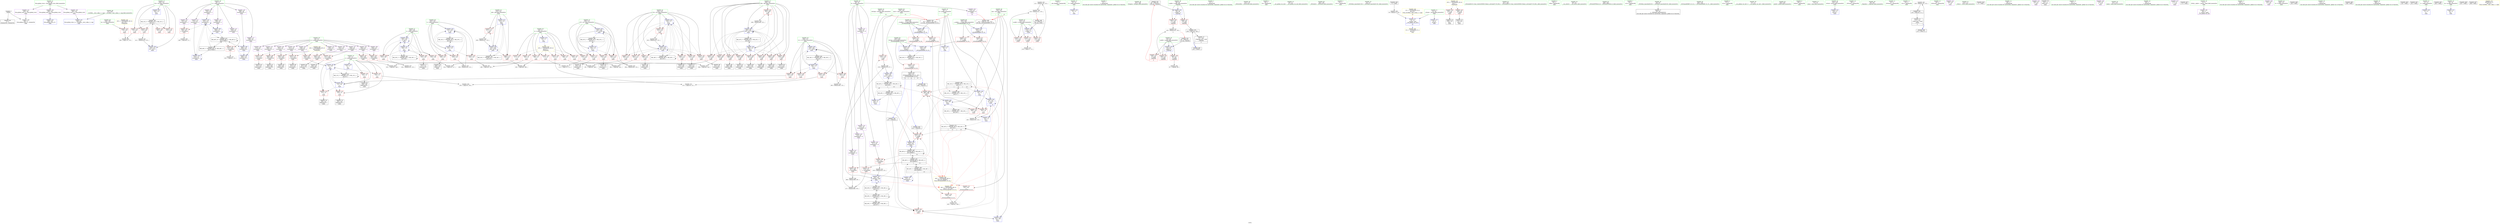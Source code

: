 digraph "SVFG" {
	label="SVFG";

	Node0x56053c300bb0 [shape=record,color=grey,label="{NodeID: 0\nNullPtr}"];
	Node0x56053c300bb0 -> Node0x56053c31dca0[style=solid];
	Node0x56053c300bb0 -> Node0x56053c321040[style=solid];
	Node0x56053c331b80 [shape=record,color=grey,label="{NodeID: 360\n180 = cmp(178, 179, )\n}"];
	Node0x56053c31f490 [shape=record,color=red,label="{NodeID: 194\n248\<--247\n\<--arrayidx29\nmain\n}"];
	Node0x56053c31f490 -> Node0x56053c331580[style=solid];
	Node0x56053c31c620 [shape=record,color=purple,label="{NodeID: 111\n222\<--26\narrayidx19\<--v\nmain\n}"];
	Node0x56053c31c620 -> Node0x56053c329910[style=solid];
	Node0x56053c31a740 [shape=record,color=green,label="{NodeID: 28\n24\<--25\na\<--a_field_insensitive\nGlob }"];
	Node0x56053c31a740 -> Node0x56053c31be00[style=solid];
	Node0x56053c31a740 -> Node0x56053c31bed0[style=solid];
	Node0x56053c31a740 -> Node0x56053c31bfa0[style=solid];
	Node0x56053c31a740 -> Node0x56053c31c070[style=solid];
	Node0x56053c31a740 -> Node0x56053c31c140[style=solid];
	Node0x56053c31a740 -> Node0x56053c31c210[style=solid];
	Node0x56053c31a740 -> Node0x56053c31c2e0[style=solid];
	Node0x56053c31a740 -> Node0x56053c31c3b0[style=solid];
	Node0x56053c31a740 -> Node0x56053c31c480[style=solid];
	Node0x56053c31a740 -> Node0x56053c31c550[style=solid];
	Node0x56053c3269b0 [shape=record,color=black,label="{NodeID: 388\nMR_36V_2 = PHI(MR_36V_3, MR_36V_1, )\npts\{155 \}\n}"];
	Node0x56053c3269b0 -> Node0x56053c32a470[style=dashed];
	Node0x56053c3269b0 -> Node0x56053c3269b0[style=dashed];
	Node0x56053c320c40 [shape=record,color=blue,label="{NodeID: 222\n20\<--12\nn\<--\nGlob }"];
	Node0x56053c320c40 -> Node0x56053c350380[style=dashed];
	Node0x56053c322690 [shape=record,color=red,label="{NodeID: 139\n217\<--20\n\<--n\nmain\n}"];
	Node0x56053c322690 -> Node0x56053c330b00[style=solid];
	Node0x56053c31d090 [shape=record,color=green,label="{NodeID: 56\n158\<--159\nans2\<--ans2_field_insensitive\nmain\n|{|<s3>15}}"];
	Node0x56053c31d090 -> Node0x56053c324a50[style=solid];
	Node0x56053c31d090 -> Node0x56053c32a880[style=solid];
	Node0x56053c31d090 -> Node0x56053c32aa20[style=solid];
	Node0x56053c31d090:s3 -> Node0x56053c36c470[style=solid,color=red];
	Node0x56053c36c190 [shape=record,color=black,label="{NodeID: 499\n431 = PHI(144, 314, 144, )\n0th arg _ZSt3maxIiERKT_S2_S2_ }"];
	Node0x56053c36c190 -> Node0x56053c32af00[style=solid];
	Node0x56053c350380 [shape=record,color=yellow,style=double,label="{NodeID: 416\n16V_1 = ENCHI(MR_16V_0)\npts\{21 \}\nFun[main]}"];
	Node0x56053c350380 -> Node0x56053c3224f0[style=dashed];
	Node0x56053c350380 -> Node0x56053c3225c0[style=dashed];
	Node0x56053c350380 -> Node0x56053c322690[style=dashed];
	Node0x56053c350380 -> Node0x56053c322760[style=dashed];
	Node0x56053c350380 -> Node0x56053c322830[style=dashed];
	Node0x56053c350380 -> Node0x56053c322900[style=dashed];
	Node0x56053c350380 -> Node0x56053c3229d0[style=dashed];
	Node0x56053c32f300 [shape=record,color=grey,label="{NodeID: 333\n121 = Binary(120, 122, )\n}"];
	Node0x56053c32f300 -> Node0x56053c32f780[style=solid];
	Node0x56053c32a2d0 [shape=record,color=blue,label="{NodeID: 250\n150\<--284\nj37\<--inc46\nmain\n}"];
	Node0x56053c32a2d0 -> Node0x56053c323fc0[style=dashed];
	Node0x56053c32a2d0 -> Node0x56053c324090[style=dashed];
	Node0x56053c32a2d0 -> Node0x56053c324160[style=dashed];
	Node0x56053c32a2d0 -> Node0x56053c324230[style=dashed];
	Node0x56053c32a2d0 -> Node0x56053c32a2d0[style=dashed];
	Node0x56053c32a2d0 -> Node0x56053c325fb0[style=dashed];
	Node0x56053c323d50 [shape=record,color=red,label="{NodeID: 167\n216\<--148\n\<--j\nmain\n}"];
	Node0x56053c323d50 -> Node0x56053c330b00[style=solid];
	Node0x56053c31e930 [shape=record,color=black,label="{NodeID: 84\n303\<--302\nidxprom58\<--\nmain\n}"];
	Node0x56053c302fe0 [shape=record,color=green,label="{NodeID: 1\n7\<--1\n__dso_handle\<--dummyObj\nGlob }"];
	Node0x56053c331d00 [shape=record,color=grey,label="{NodeID: 361\n196 = cmp(194, 195, )\n}"];
	Node0x56053c31f560 [shape=record,color=red,label="{NodeID: 195\n260\<--257\n\<--call32\nmain\n}"];
	Node0x56053c31f560 -> Node0x56053c329ec0[style=solid];
	Node0x56053c31c6f0 [shape=record,color=purple,label="{NodeID: 112\n235\<--26\narrayidx24\<--v\nmain\n}"];
	Node0x56053c31c6f0 -> Node0x56053c329c50[style=solid];
	Node0x56053c31a840 [shape=record,color=green,label="{NodeID: 29\n26\<--27\nv\<--v_field_insensitive\nGlob }"];
	Node0x56053c31a840 -> Node0x56053c31c620[style=solid];
	Node0x56053c31a840 -> Node0x56053c31c6f0[style=solid];
	Node0x56053c31a840 -> Node0x56053c31c7c0[style=solid];
	Node0x56053c31a840 -> Node0x56053c31c890[style=solid];
	Node0x56053c31a840 -> Node0x56053c31c960[style=solid];
	Node0x56053c31a840 -> Node0x56053c321350[style=solid];
	Node0x56053c31a840 -> Node0x56053c321420[style=solid];
	Node0x56053c326eb0 [shape=record,color=black,label="{NodeID: 389\nMR_38V_2 = PHI(MR_38V_3, MR_38V_1, )\npts\{157 \}\n}"];
	Node0x56053c326eb0 -> Node0x56053c31f560[style=dashed];
	Node0x56053c326eb0 -> Node0x56053c34c280[style=dashed];
	Node0x56053c320d40 [shape=record,color=blue,label="{NodeID: 223\n22\<--12\nl\<--\nGlob }"];
	Node0x56053c322760 [shape=record,color=red,label="{NodeID: 140\n271\<--20\n\<--n\nmain\n}"];
	Node0x56053c322760 -> Node0x56053c331100[style=solid];
	Node0x56053c31d160 [shape=record,color=green,label="{NodeID: 57\n160\<--161\ni80\<--i80_field_insensitive\nmain\n}"];
	Node0x56053c31d160 -> Node0x56053c324b20[style=solid];
	Node0x56053c31d160 -> Node0x56053c324bf0[style=solid];
	Node0x56053c31d160 -> Node0x56053c324cc0[style=solid];
	Node0x56053c31d160 -> Node0x56053c324d90[style=solid];
	Node0x56053c31d160 -> Node0x56053c324e60[style=solid];
	Node0x56053c31d160 -> Node0x56053c324f30[style=solid];
	Node0x56053c31d160 -> Node0x56053c325000[style=solid];
	Node0x56053c31d160 -> Node0x56053c3250d0[style=solid];
	Node0x56053c31d160 -> Node0x56053c31f2f0[style=solid];
	Node0x56053c31d160 -> Node0x56053c32a950[style=solid];
	Node0x56053c31d160 -> Node0x56053c32ac90[style=solid];
	Node0x56053c36c470 [shape=record,color=black,label="{NodeID: 500\n432 = PHI(16, 156, 158, )\n1st arg _ZSt3maxIiERKT_S2_S2_ }"];
	Node0x56053c36c470 -> Node0x56053c32afd0[style=solid];
	Node0x56053c32f480 [shape=record,color=grey,label="{NodeID: 334\n265 = Binary(264, 122, )\n}"];
	Node0x56053c32f480 -> Node0x56053c329f90[style=solid];
	Node0x56053c32a3a0 [shape=record,color=blue,label="{NodeID: 251\n152\<--122\nj48\<--\nmain\n}"];
	Node0x56053c32a3a0 -> Node0x56053c324300[style=dashed];
	Node0x56053c32a3a0 -> Node0x56053c3243d0[style=dashed];
	Node0x56053c32a3a0 -> Node0x56053c32a7b0[style=dashed];
	Node0x56053c32a3a0 -> Node0x56053c3264b0[style=dashed];
	Node0x56053c323e20 [shape=record,color=red,label="{NodeID: 168\n220\<--148\n\<--j\nmain\n}"];
	Node0x56053c323e20 -> Node0x56053c31e380[style=solid];
	Node0x56053c31ea00 [shape=record,color=black,label="{NodeID: 85\n310\<--309\nidxprom62\<--\nmain\n}"];
	Node0x56053c303cc0 [shape=record,color=green,label="{NodeID: 2\n9\<--1\n\<--dummyObj\nCan only get source location for instruction, argument, global var or function.}"];
	Node0x56053c331e80 [shape=record,color=grey,label="{NodeID: 362\n362 = cmp(360, 361, )\n}"];
	Node0x56053c31f630 [shape=record,color=red,label="{NodeID: 196\n302\<--301\n\<--arrayidx57\nmain\n}"];
	Node0x56053c31f630 -> Node0x56053c31e930[style=solid];
	Node0x56053c31c7c0 [shape=record,color=purple,label="{NodeID: 113\n247\<--26\narrayidx29\<--v\nmain\n}"];
	Node0x56053c31c7c0 -> Node0x56053c31f490[style=solid];
	Node0x56053c31a940 [shape=record,color=green,label="{NodeID: 30\n28\<--29\nd\<--d_field_insensitive\nGlob }"];
	Node0x56053c31a940 -> Node0x56053c3214f0[style=solid];
	Node0x56053c31a940 -> Node0x56053c3215c0[style=solid];
	Node0x56053c31a940 -> Node0x56053c321690[style=solid];
	Node0x56053c31a940 -> Node0x56053c321760[style=solid];
	Node0x56053c31a940 -> Node0x56053c321830[style=solid];
	Node0x56053c31a940 -> Node0x56053c321900[style=solid];
	Node0x56053c326fa0 [shape=record,color=black,label="{NodeID: 390\nMR_40V_2 = PHI(MR_40V_4, MR_40V_1, )\npts\{159 \}\n}"];
	Node0x56053c326fa0 -> Node0x56053c31f560[style=dashed];
	Node0x56053c326fa0 -> Node0x56053c31f970[style=dashed];
	Node0x56053c326fa0 -> Node0x56053c32a880[style=dashed];
	Node0x56053c320e40 [shape=record,color=blue,label="{NodeID: 224\n463\<--46\nllvm.global_ctors_0\<--\nGlob }"];
	Node0x56053c322830 [shape=record,color=red,label="{NodeID: 141\n290\<--20\n\<--n\nmain\n}"];
	Node0x56053c322830 -> Node0x56053c331a00[style=solid];
	Node0x56053c31d230 [shape=record,color=green,label="{NodeID: 58\n167\<--168\nfreopen\<--freopen_field_insensitive\n}"];
	Node0x56053c36c630 [shape=record,color=black,label="{NodeID: 501\n88 = PHI(100, )\n0th arg _Z3gcdxx }"];
	Node0x56053c36c630 -> Node0x56053c321210[style=solid];
	Node0x56053c350540 [shape=record,color=yellow,style=double,label="{NodeID: 418\n20V_1 = ENCHI(MR_20V_0)\npts\{139 \}\nFun[main]}"];
	Node0x56053c350540 -> Node0x56053c3232c0[style=dashed];
	Node0x56053c32f600 [shape=record,color=grey,label="{NodeID: 335\n204 = Binary(203, 122, )\n}"];
	Node0x56053c32f600 -> Node0x56053c3295d0[style=solid];
	Node0x56053c32a470 [shape=record,color=blue,label="{NodeID: 252\n154\<--122\ni52\<--\nmain\n}"];
	Node0x56053c32a470 -> Node0x56053c3244a0[style=dashed];
	Node0x56053c32a470 -> Node0x56053c324570[style=dashed];
	Node0x56053c32a470 -> Node0x56053c324640[style=dashed];
	Node0x56053c32a470 -> Node0x56053c324710[style=dashed];
	Node0x56053c32a470 -> Node0x56053c3247e0[style=dashed];
	Node0x56053c32a470 -> Node0x56053c3248b0[style=dashed];
	Node0x56053c32a470 -> Node0x56053c324980[style=dashed];
	Node0x56053c32a470 -> Node0x56053c32a470[style=dashed];
	Node0x56053c32a470 -> Node0x56053c32a6e0[style=dashed];
	Node0x56053c32a470 -> Node0x56053c3269b0[style=dashed];
	Node0x56053c323ef0 [shape=record,color=red,label="{NodeID: 169\n225\<--148\n\<--j\nmain\n}"];
	Node0x56053c323ef0 -> Node0x56053c32f900[style=solid];
	Node0x56053c31ead0 [shape=record,color=black,label="{NodeID: 86\n313\<--312\nidxprom64\<--\nmain\n}"];
	Node0x56053c304650 [shape=record,color=green,label="{NodeID: 3\n12\<--1\n\<--dummyObj\nCan only get source location for instruction, argument, global var or function.}"];
	Node0x56053c332000 [shape=record,color=grey,label="{NodeID: 363\n297 = cmp(295, 296, )\n}"];
	Node0x56053c31f700 [shape=record,color=red,label="{NodeID: 197\n305\<--304\n\<--arrayidx59\nmain\n}"];
	Node0x56053c31f700 -> Node0x56053c332180[style=solid];
	Node0x56053c31c890 [shape=record,color=purple,label="{NodeID: 114\n280\<--26\narrayidx44\<--v\nmain\n}"];
	Node0x56053c31c890 -> Node0x56053c32a200[style=solid];
	Node0x56053c31aa40 [shape=record,color=green,label="{NodeID: 31\n45\<--49\nllvm.global_ctors\<--llvm.global_ctors_field_insensitive\nGlob }"];
	Node0x56053c31aa40 -> Node0x56053c321de0[style=solid];
	Node0x56053c31aa40 -> Node0x56053c321ee0[style=solid];
	Node0x56053c31aa40 -> Node0x56053c321fe0[style=solid];
	Node0x56053c327090 [shape=record,color=black,label="{NodeID: 391\nMR_42V_2 = PHI(MR_42V_4, MR_42V_1, )\npts\{161 \}\n}"];
	Node0x56053c327090 -> Node0x56053c32a950[style=dashed];
	Node0x56053c320f40 [shape=record,color=blue,label="{NodeID: 225\n464\<--47\nllvm.global_ctors_1\<--_GLOBAL__sub_I_nika_2_1.cpp\nGlob }"];
	Node0x56053c322900 [shape=record,color=red,label="{NodeID: 142\n296\<--20\n\<--n\nmain\n}"];
	Node0x56053c322900 -> Node0x56053c332000[style=solid];
	Node0x56053c31d330 [shape=record,color=green,label="{NodeID: 59\n174\<--175\n_ZNSirsERi\<--_ZNSirsERi_field_insensitive\n}"];
	Node0x56053c36c740 [shape=record,color=black,label="{NodeID: 502\n89 = PHI(103, )\n1st arg _Z3gcdxx }"];
	Node0x56053c36c740 -> Node0x56053c3291c0[style=solid];
	Node0x56053c32f780 [shape=record,color=grey,label="{NodeID: 336\n124 = Binary(121, 123, )\n|{<s0>5}}"];
	Node0x56053c32f780:s0 -> Node0x56053c36bfc0[style=solid,color=red];
	Node0x56053c32a540 [shape=record,color=blue,label="{NodeID: 253\n156\<--319\nref.tmp\<--add\nmain\n|{|<s2>14}}"];
	Node0x56053c32a540 -> Node0x56053c31f970[style=dashed];
	Node0x56053c32a540 -> Node0x56053c341b80[style=dashed];
	Node0x56053c32a540:s2 -> Node0x56053c351e40[style=dashed,color=red];
	Node0x56053c323fc0 [shape=record,color=red,label="{NodeID: 170\n270\<--150\n\<--j37\nmain\n}"];
	Node0x56053c323fc0 -> Node0x56053c331100[style=solid];
	Node0x56053c31eba0 [shape=record,color=black,label="{NodeID: 87\n316\<--315\nidxprom66\<--\nmain\n}"];
	Node0x56053c3046e0 [shape=record,color=green,label="{NodeID: 4\n30\<--1\n.str\<--dummyObj\nGlob }"];
	Node0x56053c332180 [shape=record,color=grey,label="{NodeID: 364\n307 = cmp(305, 306, )\n}"];
	Node0x56053c31f7d0 [shape=record,color=red,label="{NodeID: 198\n312\<--311\n\<--arrayidx63\nmain\n}"];
	Node0x56053c31f7d0 -> Node0x56053c31ead0[style=solid];
	Node0x56053c31c960 [shape=record,color=purple,label="{NodeID: 115\n350\<--26\narrayidx85\<--v\nmain\n}"];
	Node0x56053c31c960 -> Node0x56053c31fb10[style=solid];
	Node0x56053c31ab40 [shape=record,color=green,label="{NodeID: 32\n50\<--51\n__cxx_global_var_init\<--__cxx_global_var_init_field_insensitive\n}"];
	Node0x56053c3495b0 [shape=record,color=black,label="{NodeID: 392\nMR_46V_2 = PHI(MR_46V_10, MR_46V_1, )\npts\{270000 \}\n}"];
	Node0x56053c3495b0 -> Node0x56053c329910[style=dashed];
	Node0x56053c3495b0 -> Node0x56053c329c50[style=dashed];
	Node0x56053c3495b0 -> Node0x56053c32a200[style=dashed];
	Node0x56053c3495b0 -> Node0x56053c34ef80[style=dashed];
	Node0x56053c321040 [shape=record,color=blue, style = dotted,label="{NodeID: 226\n465\<--3\nllvm.global_ctors_2\<--dummyVal\nGlob }"];
	Node0x56053c3229d0 [shape=record,color=red,label="{NodeID: 143\n345\<--20\n\<--n\nmain\n}"];
	Node0x56053c3229d0 -> Node0x56053c331400[style=solid];
	Node0x56053c31d430 [shape=record,color=green,label="{NodeID: 60\n184\<--185\n_ZNSolsEi\<--_ZNSolsEi_field_insensitive\n}"];
	Node0x56053c32f900 [shape=record,color=grey,label="{NodeID: 337\n226 = Binary(225, 122, )\n}"];
	Node0x56053c32f900 -> Node0x56053c3299e0[style=solid];
	Node0x56053c32a610 [shape=record,color=blue,label="{NodeID: 254\n328\<--322\narrayidx72\<--\nmain\n}"];
	Node0x56053c32a610 -> Node0x56053c34a980[style=dashed];
	Node0x56053c324090 [shape=record,color=red,label="{NodeID: 171\n274\<--150\n\<--j37\nmain\n}"];
	Node0x56053c324090 -> Node0x56053c31e6c0[style=solid];
	Node0x56053c31ec70 [shape=record,color=black,label="{NodeID: 88\n324\<--323\nidxprom69\<--\nmain\n}"];
	Node0x56053c304ff0 [shape=record,color=green,label="{NodeID: 5\n32\<--1\n.str.2\<--dummyObj\nGlob }"];
	Node0x56053c31f8a0 [shape=record,color=red,label="{NodeID: 199\n318\<--317\n\<--arrayidx67\nmain\n}"];
	Node0x56053c31f8a0 -> Node0x56053c32f000[style=solid];
	Node0x56053c321350 [shape=record,color=purple,label="{NodeID: 116\n386\<--26\narrayidx105\<--v\nmain\n}"];
	Node0x56053c321350 -> Node0x56053c32aaf0[style=solid];
	Node0x56053c31ac40 [shape=record,color=green,label="{NodeID: 33\n54\<--55\n_ZNSt8ios_base4InitC1Ev\<--_ZNSt8ios_base4InitC1Ev_field_insensitive\n}"];
	Node0x56053c349a80 [shape=record,color=black,label="{NodeID: 393\nMR_48V_2 = PHI(MR_48V_5, MR_48V_1, )\npts\{290000 \}\n|{|<s3>13}}"];
	Node0x56053c349a80 -> Node0x56053c31f560[style=dashed];
	Node0x56053c349a80 -> Node0x56053c32a130[style=dashed];
	Node0x56053c349a80 -> Node0x56053c34c780[style=dashed];
	Node0x56053c349a80:s3 -> Node0x56053c351d30[style=dashed,color=red];
	Node0x56053c321140 [shape=record,color=blue,label="{NodeID: 227\n8\<--79\n_ZL2pi\<--mul\n__cxx_global_var_init.1\n|{<s0>20}}"];
	Node0x56053c321140:s0 -> Node0x56053c3553c0[style=dashed,color=blue];
	Node0x56053c322aa0 [shape=record,color=red,label="{NodeID: 144\n163\<--34\n\<--stdin\nmain\n}"];
	Node0x56053c322aa0 -> Node0x56053c31e110[style=solid];
	Node0x56053c31d530 [shape=record,color=green,label="{NodeID: 61\n187\<--188\n_ZSt4endlIcSt11char_traitsIcEERSt13basic_ostreamIT_T0_ES6_\<--_ZSt4endlIcSt11char_traitsIcEERSt13basic_ostreamIT_T0_ES6__field_insensitive\n}"];
	Node0x56053c32fa80 [shape=record,color=grey,label="{NodeID: 338\n338 = Binary(337, 122, )\n}"];
	Node0x56053c32fa80 -> Node0x56053c32a7b0[style=solid];
	Node0x56053c32a6e0 [shape=record,color=blue,label="{NodeID: 255\n154\<--333\ni52\<--inc75\nmain\n}"];
	Node0x56053c32a6e0 -> Node0x56053c3244a0[style=dashed];
	Node0x56053c32a6e0 -> Node0x56053c324570[style=dashed];
	Node0x56053c32a6e0 -> Node0x56053c324640[style=dashed];
	Node0x56053c32a6e0 -> Node0x56053c324710[style=dashed];
	Node0x56053c32a6e0 -> Node0x56053c3247e0[style=dashed];
	Node0x56053c32a6e0 -> Node0x56053c3248b0[style=dashed];
	Node0x56053c32a6e0 -> Node0x56053c324980[style=dashed];
	Node0x56053c32a6e0 -> Node0x56053c32a470[style=dashed];
	Node0x56053c32a6e0 -> Node0x56053c32a6e0[style=dashed];
	Node0x56053c32a6e0 -> Node0x56053c3269b0[style=dashed];
	Node0x56053c324160 [shape=record,color=red,label="{NodeID: 172\n278\<--150\n\<--j37\nmain\n}"];
	Node0x56053c324160 -> Node0x56053c31e790[style=solid];
	Node0x56053c31ed40 [shape=record,color=black,label="{NodeID: 89\n327\<--326\nidxprom71\<--\nmain\n}"];
	Node0x56053c305080 [shape=record,color=green,label="{NodeID: 6\n34\<--1\nstdin\<--dummyObj\nGlob }"];
	Node0x56053c31f970 [shape=record,color=red,label="{NodeID: 200\n322\<--321\n\<--call68\nmain\n}"];
	Node0x56053c31f970 -> Node0x56053c32a610[style=solid];
	Node0x56053c321420 [shape=record,color=purple,label="{NodeID: 117\n390\<--26\narrayidx107\<--v\nmain\n}"];
	Node0x56053c321420 -> Node0x56053c32abc0[style=solid];
	Node0x56053c31ad40 [shape=record,color=green,label="{NodeID: 34\n60\<--61\n__cxa_atexit\<--__cxa_atexit_field_insensitive\n}"];
	Node0x56053c321210 [shape=record,color=blue,label="{NodeID: 228\n90\<--88\nx.addr\<--x\n_Z3gcdxx\n}"];
	Node0x56053c321210 -> Node0x56053c322c40[style=dashed];
	Node0x56053c321210 -> Node0x56053c322d10[style=dashed];
	Node0x56053c322b70 [shape=record,color=red,label="{NodeID: 145\n169\<--39\n\<--stdout\nmain\n}"];
	Node0x56053c322b70 -> Node0x56053c31e1e0[style=solid];
	Node0x56053c31d630 [shape=record,color=green,label="{NodeID: 62\n189\<--190\n_ZNSolsEPFRSoS_E\<--_ZNSolsEPFRSoS_E_field_insensitive\n}"];
	Node0x56053c32fc00 [shape=record,color=grey,label="{NodeID: 339\n79 = Binary(75, 80, )\n}"];
	Node0x56053c32fc00 -> Node0x56053c321140[style=solid];
	Node0x56053c32a7b0 [shape=record,color=blue,label="{NodeID: 256\n152\<--338\nj48\<--inc78\nmain\n}"];
	Node0x56053c32a7b0 -> Node0x56053c324300[style=dashed];
	Node0x56053c32a7b0 -> Node0x56053c3243d0[style=dashed];
	Node0x56053c32a7b0 -> Node0x56053c32a7b0[style=dashed];
	Node0x56053c32a7b0 -> Node0x56053c3264b0[style=dashed];
	Node0x56053c324230 [shape=record,color=red,label="{NodeID: 173\n283\<--150\n\<--j37\nmain\n}"];
	Node0x56053c324230 -> Node0x56053c32f180[style=solid];
	Node0x56053c31ee10 [shape=record,color=black,label="{NodeID: 90\n349\<--348\nidxprom84\<--\nmain\n}"];
	Node0x56053c305110 [shape=record,color=green,label="{NodeID: 7\n35\<--1\n.str.3\<--dummyObj\nGlob }"];
	Node0x56053c31fa40 [shape=record,color=red,label="{NodeID: 201\n326\<--325\n\<--arrayidx70\nmain\n}"];
	Node0x56053c31fa40 -> Node0x56053c31ed40[style=solid];
	Node0x56053c3214f0 [shape=record,color=purple,label="{NodeID: 118\n276\<--28\narrayidx42\<--d\nmain\n}"];
	Node0x56053c3214f0 -> Node0x56053c32a130[style=solid];
	Node0x56053c31ae40 [shape=record,color=green,label="{NodeID: 35\n59\<--65\n_ZNSt8ios_base4InitD1Ev\<--_ZNSt8ios_base4InitD1Ev_field_insensitive\n}"];
	Node0x56053c31ae40 -> Node0x56053c31de70[style=solid];
	Node0x56053c3291c0 [shape=record,color=blue,label="{NodeID: 229\n92\<--89\ny.addr\<--y\n_Z3gcdxx\n}"];
	Node0x56053c3291c0 -> Node0x56053c322de0[style=dashed];
	Node0x56053c3291c0 -> Node0x56053c322eb0[style=dashed];
	Node0x56053c3291c0 -> Node0x56053c322f80[style=dashed];
	Node0x56053c322c40 [shape=record,color=red,label="{NodeID: 146\n101\<--90\n\<--x.addr\n_Z3gcdxx\n}"];
	Node0x56053c322c40 -> Node0x56053c32ff00[style=solid];
	Node0x56053c31d730 [shape=record,color=green,label="{NodeID: 63\n258\<--259\n_ZSt3maxIiERKT_S2_S2_\<--_ZSt3maxIiERKT_S2_S2__field_insensitive\n}"];
	Node0x56053c32fd80 [shape=record,color=grey,label="{NodeID: 340\n333 = Binary(332, 122, )\n}"];
	Node0x56053c32fd80 -> Node0x56053c32a6e0[style=solid];
	Node0x56053c32a880 [shape=record,color=blue,label="{NodeID: 257\n158\<--12\nans2\<--\nmain\n}"];
	Node0x56053c32a880 -> Node0x56053c34e580[style=dashed];
	Node0x56053c324300 [shape=record,color=red,label="{NodeID: 174\n289\<--152\n\<--j48\nmain\n}"];
	Node0x56053c324300 -> Node0x56053c331a00[style=solid];
	Node0x56053c31eee0 [shape=record,color=black,label="{NodeID: 91\n355\<--354\nidxprom87\<--\nmain\n}"];
	Node0x56053c3051a0 [shape=record,color=green,label="{NodeID: 8\n37\<--1\n.str.4\<--dummyObj\nGlob }"];
	Node0x56053c31fb10 [shape=record,color=red,label="{NodeID: 202\n351\<--350\n\<--arrayidx85\nmain\n}"];
	Node0x56053c31fb10 -> Node0x56053c331700[style=solid];
	Node0x56053c3215c0 [shape=record,color=purple,label="{NodeID: 119\n314\<--28\narrayidx65\<--d\nmain\n|{<s0>14}}"];
	Node0x56053c3215c0:s0 -> Node0x56053c36c190[style=solid,color=red];
	Node0x56053c31af40 [shape=record,color=green,label="{NodeID: 36\n72\<--73\n__cxx_global_var_init.1\<--__cxx_global_var_init.1_field_insensitive\n}"];
	Node0x56053c34a980 [shape=record,color=black,label="{NodeID: 396\nMR_48V_6 = PHI(MR_48V_8, MR_48V_5, )\npts\{290000 \}\n|{|<s5>14}}"];
	Node0x56053c34a980 -> Node0x56053c31f8a0[style=dashed];
	Node0x56053c34a980 -> Node0x56053c31f970[style=dashed];
	Node0x56053c34a980 -> Node0x56053c32a610[style=dashed];
	Node0x56053c34a980 -> Node0x56053c34a980[style=dashed];
	Node0x56053c34a980 -> Node0x56053c34c780[style=dashed];
	Node0x56053c34a980:s5 -> Node0x56053c351d30[style=dashed,color=red];
	Node0x56053c329290 [shape=record,color=blue,label="{NodeID: 230\n114\<--113\nn.addr\<--n\n_Z2bci\n}"];
	Node0x56053c329290 -> Node0x56053c323050[style=dashed];
	Node0x56053c329290 -> Node0x56053c323120[style=dashed];
	Node0x56053c329290 -> Node0x56053c3231f0[style=dashed];
	Node0x56053c322d10 [shape=record,color=red,label="{NodeID: 147\n106\<--90\n\<--x.addr\n_Z3gcdxx\n}"];
	Node0x56053c322d10 -> Node0x56053bf346f0[style=solid];
	Node0x56053c31d830 [shape=record,color=green,label="{NodeID: 64\n404\<--405\nprintf\<--printf_field_insensitive\n}"];
	Node0x56053c32ff00 [shape=record,color=grey,label="{NodeID: 341\n103 = Binary(101, 102, )\n|{<s0>4}}"];
	Node0x56053c32ff00:s0 -> Node0x56053c36c740[style=solid,color=red];
	Node0x56053c32a950 [shape=record,color=blue,label="{NodeID: 258\n160\<--122\ni80\<--\nmain\n}"];
	Node0x56053c32a950 -> Node0x56053c324b20[style=dashed];
	Node0x56053c32a950 -> Node0x56053c324bf0[style=dashed];
	Node0x56053c32a950 -> Node0x56053c324cc0[style=dashed];
	Node0x56053c32a950 -> Node0x56053c324d90[style=dashed];
	Node0x56053c32a950 -> Node0x56053c324e60[style=dashed];
	Node0x56053c32a950 -> Node0x56053c324f30[style=dashed];
	Node0x56053c32a950 -> Node0x56053c325000[style=dashed];
	Node0x56053c32a950 -> Node0x56053c3250d0[style=dashed];
	Node0x56053c32a950 -> Node0x56053c31f2f0[style=dashed];
	Node0x56053c32a950 -> Node0x56053c32ac90[style=dashed];
	Node0x56053c32a950 -> Node0x56053c327090[style=dashed];
	Node0x56053c3243d0 [shape=record,color=red,label="{NodeID: 175\n337\<--152\n\<--j48\nmain\n}"];
	Node0x56053c3243d0 -> Node0x56053c32fa80[style=solid];
	Node0x56053c31efb0 [shape=record,color=black,label="{NodeID: 92\n358\<--357\nidxprom89\<--\nmain\n}"];
	Node0x56053c303100 [shape=record,color=green,label="{NodeID: 9\n39\<--1\nstdout\<--dummyObj\nGlob }"];
	Node0x56053c33fe80 [shape=record,color=black,label="{NodeID: 369\nMR_14V_3 = PHI(MR_14V_6, MR_14V_2, )\npts\{17 \}\n|{|<s4>14|<s5>15}}"];
	Node0x56053c33fe80 -> Node0x56053c31f970[style=dashed];
	Node0x56053c33fe80 -> Node0x56053c3200c0[style=dashed];
	Node0x56053c33fe80 -> Node0x56053c329ab0[style=dashed];
	Node0x56053c33fe80 -> Node0x56053c343980[style=dashed];
	Node0x56053c33fe80:s4 -> Node0x56053c351e40[style=dashed,color=red];
	Node0x56053c33fe80:s5 -> Node0x56053c351e40[style=dashed,color=red];
	Node0x56053c31fbe0 [shape=record,color=red,label="{NodeID: 203\n357\<--356\n\<--arrayidx88\nmain\n}"];
	Node0x56053c31fbe0 -> Node0x56053c31efb0[style=solid];
	Node0x56053c321690 [shape=record,color=purple,label="{NodeID: 120\n317\<--28\narrayidx67\<--d\nmain\n}"];
	Node0x56053c321690 -> Node0x56053c31f8a0[style=solid];
	Node0x56053c31b040 [shape=record,color=green,label="{NodeID: 37\n77\<--78\natan\<--atan_field_insensitive\n}"];
	Node0x56053c329360 [shape=record,color=blue,label="{NodeID: 231\n134\<--12\nretval\<--\nmain\n}"];
	Node0x56053c322de0 [shape=record,color=red,label="{NodeID: 148\n96\<--92\n\<--y.addr\n_Z3gcdxx\n}"];
	Node0x56053c322de0 -> Node0x56053c330c80[style=solid];
	Node0x56053c31d930 [shape=record,color=green,label="{NodeID: 65\n433\<--434\nretval\<--retval_field_insensitive\n_ZSt3maxIiERKT_S2_S2_\n}"];
	Node0x56053c31d930 -> Node0x56053c320190[style=solid];
	Node0x56053c31d930 -> Node0x56053c32b0a0[style=solid];
	Node0x56053c31d930 -> Node0x56053c32b170[style=solid];
	Node0x56053c330080 [shape=record,color=grey,label="{NodeID: 342\n243 = Binary(242, 122, )\n}"];
	Node0x56053c330080 -> Node0x56053c329df0[style=solid];
	Node0x56053c32aa20 [shape=record,color=blue,label="{NodeID: 259\n158\<--379\nans2\<--add101\nmain\n}"];
	Node0x56053c32aa20 -> Node0x56053c34e580[style=dashed];
	Node0x56053c3244a0 [shape=record,color=red,label="{NodeID: 176\n295\<--154\n\<--i52\nmain\n}"];
	Node0x56053c3244a0 -> Node0x56053c332000[style=solid];
	Node0x56053c31f080 [shape=record,color=black,label="{NodeID: 93\n365\<--364\nidxprom93\<--\nmain\n}"];
	Node0x56053c303190 [shape=record,color=green,label="{NodeID: 10\n40\<--1\n_ZSt3cin\<--dummyObj\nGlob }"];
	Node0x56053c340380 [shape=record,color=black,label="{NodeID: 370\nMR_26V_4 = PHI(MR_26V_6, MR_26V_3, )\npts\{145 \}\n|{|<s6>13|<s7>15}}"];
	Node0x56053c340380 -> Node0x56053c31f560[style=dashed];
	Node0x56053c340380 -> Node0x56053c31f970[style=dashed];
	Node0x56053c340380 -> Node0x56053c3200c0[style=dashed];
	Node0x56053c340380 -> Node0x56053c329ec0[style=dashed];
	Node0x56053c340380 -> Node0x56053c32ad60[style=dashed];
	Node0x56053c340380 -> Node0x56053c340380[style=dashed];
	Node0x56053c340380:s6 -> Node0x56053c351d30[style=dashed,color=red];
	Node0x56053c340380:s7 -> Node0x56053c351d30[style=dashed,color=red];
	Node0x56053c31fcb0 [shape=record,color=red,label="{NodeID: 204\n360\<--359\n\<--arrayidx90\nmain\n}"];
	Node0x56053c31fcb0 -> Node0x56053c331e80[style=solid];
	Node0x56053c321760 [shape=record,color=purple,label="{NodeID: 121\n328\<--28\narrayidx72\<--d\nmain\n}"];
	Node0x56053c321760 -> Node0x56053c32a610[style=solid];
	Node0x56053c31b140 [shape=record,color=green,label="{NodeID: 38\n85\<--86\n_Z3gcdxx\<--_Z3gcdxx_field_insensitive\n}"];
	Node0x56053c329430 [shape=record,color=blue,label="{NodeID: 232\n140\<--122\ntt3\<--\nmain\n}"];
	Node0x56053c329430 -> Node0x56053c343e80[style=dashed];
	Node0x56053c322eb0 [shape=record,color=red,label="{NodeID: 149\n100\<--92\n\<--y.addr\n_Z3gcdxx\n|{<s0>4}}"];
	Node0x56053c322eb0:s0 -> Node0x56053c36c630[style=solid,color=red];
	Node0x56053c31da00 [shape=record,color=green,label="{NodeID: 66\n435\<--436\n__a.addr\<--__a.addr_field_insensitive\n_ZSt3maxIiERKT_S2_S2_\n}"];
	Node0x56053c31da00 -> Node0x56053c320260[style=solid];
	Node0x56053c31da00 -> Node0x56053c320330[style=solid];
	Node0x56053c31da00 -> Node0x56053c32af00[style=solid];
	Node0x56053c330200 [shape=record,color=grey,label="{NodeID: 343\n411 = Binary(410, 122, )\n}"];
	Node0x56053c330200 -> Node0x56053c32ae30[style=solid];
	Node0x56053c32aaf0 [shape=record,color=blue,label="{NodeID: 260\n386\<--122\narrayidx105\<--\nmain\n}"];
	Node0x56053c32aaf0 -> Node0x56053c32abc0[style=dashed];
	Node0x56053c324570 [shape=record,color=red,label="{NodeID: 177\n299\<--154\n\<--i52\nmain\n}"];
	Node0x56053c324570 -> Node0x56053c31e860[style=solid];
	Node0x56053c31f150 [shape=record,color=black,label="{NodeID: 94\n371\<--370\nidxprom96\<--\nmain\n}"];
	Node0x56053c303260 [shape=record,color=green,label="{NodeID: 11\n41\<--1\n_ZSt4cerr\<--dummyObj\nGlob }"];
	Node0x56053c31fd80 [shape=record,color=red,label="{NodeID: 205\n367\<--366\n\<--arrayidx94\nmain\n}"];
	Node0x56053c31fd80 -> Node0x56053c330680[style=solid];
	Node0x56053c321830 [shape=record,color=purple,label="{NodeID: 122\n366\<--28\narrayidx94\<--d\nmain\n}"];
	Node0x56053c321830 -> Node0x56053c31fd80[style=solid];
	Node0x56053c31b240 [shape=record,color=green,label="{NodeID: 39\n90\<--91\nx.addr\<--x.addr_field_insensitive\n_Z3gcdxx\n}"];
	Node0x56053c31b240 -> Node0x56053c322c40[style=solid];
	Node0x56053c31b240 -> Node0x56053c322d10[style=solid];
	Node0x56053c31b240 -> Node0x56053c321210[style=solid];
	Node0x56053c3553c0 [shape=record,color=yellow,style=double,label="{NodeID: 482\n2V_2 = CSCHI(MR_2V_1)\npts\{10 \}\nCS[]}"];
	Node0x56053c329500 [shape=record,color=blue,label="{NodeID: 233\n142\<--122\ni\<--\nmain\n}"];
	Node0x56053c329500 -> Node0x56053c3236d0[style=dashed];
	Node0x56053c329500 -> Node0x56053c3237a0[style=dashed];
	Node0x56053c329500 -> Node0x56053c323870[style=dashed];
	Node0x56053c329500 -> Node0x56053c3295d0[style=dashed];
	Node0x56053c329500 -> Node0x56053c344380[style=dashed];
	Node0x56053c322f80 [shape=record,color=red,label="{NodeID: 150\n102\<--92\n\<--y.addr\n_Z3gcdxx\n}"];
	Node0x56053c322f80 -> Node0x56053c32ff00[style=solid];
	Node0x56053c31dad0 [shape=record,color=green,label="{NodeID: 67\n437\<--438\n__b.addr\<--__b.addr_field_insensitive\n_ZSt3maxIiERKT_S2_S2_\n}"];
	Node0x56053c31dad0 -> Node0x56053c320400[style=solid];
	Node0x56053c31dad0 -> Node0x56053c3204d0[style=solid];
	Node0x56053c31dad0 -> Node0x56053c32afd0[style=solid];
	Node0x56053c330380 [shape=record,color=grey,label="{NodeID: 344\n395 = Binary(394, 122, )\n}"];
	Node0x56053c330380 -> Node0x56053c32ac90[style=solid];
	Node0x56053c32abc0 [shape=record,color=blue,label="{NodeID: 261\n390\<--122\narrayidx107\<--\nmain\n}"];
	Node0x56053c32abc0 -> Node0x56053c34ef80[style=dashed];
	Node0x56053c324640 [shape=record,color=red,label="{NodeID: 178\n306\<--154\n\<--i52\nmain\n}"];
	Node0x56053c324640 -> Node0x56053c332180[style=solid];
	Node0x56053c31f220 [shape=record,color=black,label="{NodeID: 95\n374\<--373\nidxprom98\<--\nmain\n}"];
	Node0x56053c303330 [shape=record,color=green,label="{NodeID: 12\n42\<--1\n.str.5\<--dummyObj\nGlob }"];
	Node0x56053c31fe50 [shape=record,color=red,label="{NodeID: 206\n373\<--372\n\<--arrayidx97\nmain\n}"];
	Node0x56053c31fe50 -> Node0x56053c31f220[style=solid];
	Node0x56053c321900 [shape=record,color=purple,label="{NodeID: 123\n375\<--28\narrayidx99\<--d\nmain\n}"];
	Node0x56053c321900 -> Node0x56053c31ff20[style=solid];
	Node0x56053c31b310 [shape=record,color=green,label="{NodeID: 40\n92\<--93\ny.addr\<--y.addr_field_insensitive\n_Z3gcdxx\n}"];
	Node0x56053c31b310 -> Node0x56053c322de0[style=solid];
	Node0x56053c31b310 -> Node0x56053c322eb0[style=solid];
	Node0x56053c31b310 -> Node0x56053c322f80[style=solid];
	Node0x56053c31b310 -> Node0x56053c3291c0[style=solid];
	Node0x56053c369f50 [shape=record,color=black,label="{NodeID: 483\n104 = PHI(87, )\n}"];
	Node0x56053c369f50 -> Node0x56053bf346f0[style=solid];
	Node0x56053c3295d0 [shape=record,color=blue,label="{NodeID: 234\n142\<--204\ni\<--inc\nmain\n}"];
	Node0x56053c3295d0 -> Node0x56053c3236d0[style=dashed];
	Node0x56053c3295d0 -> Node0x56053c3237a0[style=dashed];
	Node0x56053c3295d0 -> Node0x56053c323870[style=dashed];
	Node0x56053c3295d0 -> Node0x56053c3295d0[style=dashed];
	Node0x56053c3295d0 -> Node0x56053c344380[style=dashed];
	Node0x56053c323050 [shape=record,color=red,label="{NodeID: 151\n117\<--114\n\<--n.addr\n_Z2bci\n}"];
	Node0x56053c323050 -> Node0x56053c330f80[style=solid];
	Node0x56053c31dba0 [shape=record,color=green,label="{NodeID: 68\n47\<--458\n_GLOBAL__sub_I_nika_2_1.cpp\<--_GLOBAL__sub_I_nika_2_1.cpp_field_insensitive\n}"];
	Node0x56053c31dba0 -> Node0x56053c320f40[style=solid];
	Node0x56053c330500 [shape=record,color=grey,label="{NodeID: 345\n126 = Binary(125, 122, )\n}"];
	Node0x56053c330500 -> Node0x56053c32ea60[style=solid];
	Node0x56053c32ac90 [shape=record,color=blue,label="{NodeID: 262\n160\<--395\ni80\<--inc110\nmain\n}"];
	Node0x56053c32ac90 -> Node0x56053c324b20[style=dashed];
	Node0x56053c32ac90 -> Node0x56053c324bf0[style=dashed];
	Node0x56053c32ac90 -> Node0x56053c324cc0[style=dashed];
	Node0x56053c32ac90 -> Node0x56053c324d90[style=dashed];
	Node0x56053c32ac90 -> Node0x56053c324e60[style=dashed];
	Node0x56053c32ac90 -> Node0x56053c324f30[style=dashed];
	Node0x56053c32ac90 -> Node0x56053c325000[style=dashed];
	Node0x56053c32ac90 -> Node0x56053c3250d0[style=dashed];
	Node0x56053c32ac90 -> Node0x56053c31f2f0[style=dashed];
	Node0x56053c32ac90 -> Node0x56053c32ac90[style=dashed];
	Node0x56053c32ac90 -> Node0x56053c327090[style=dashed];
	Node0x56053c324710 [shape=record,color=red,label="{NodeID: 179\n309\<--154\n\<--i52\nmain\n}"];
	Node0x56053c324710 -> Node0x56053c31ea00[style=solid];
	Node0x56053c31b9f0 [shape=record,color=black,label="{NodeID: 96\n382\<--381\nidxprom102\<--\nmain\n}"];
	Node0x56053c302820 [shape=record,color=green,label="{NodeID: 13\n44\<--1\n_ZSt4cout\<--dummyObj\nGlob }"];
	Node0x56053c31ff20 [shape=record,color=red,label="{NodeID: 207\n376\<--375\n\<--arrayidx99\nmain\n}"];
	Node0x56053c31ff20 -> Node0x56053c330800[style=solid];
	Node0x56053c3219d0 [shape=record,color=purple,label="{NodeID: 124\n164\<--30\n\<--.str\nmain\n}"];
	Node0x56053c31b3e0 [shape=record,color=green,label="{NodeID: 41\n110\<--111\n_Z2bci\<--_Z2bci_field_insensitive\n}"];
	Node0x56053c36b0a0 [shape=record,color=black,label="{NodeID: 484\n57 = PHI()\n}"];
	Node0x56053c34c280 [shape=record,color=black,label="{NodeID: 401\nMR_38V_3 = PHI(MR_38V_4, MR_38V_2, )\npts\{157 \}\n}"];
	Node0x56053c34c280 -> Node0x56053c3200c0[style=dashed];
	Node0x56053c34c280 -> Node0x56053c32a540[style=dashed];
	Node0x56053c34c280 -> Node0x56053c341b80[style=dashed];
	Node0x56053c34c280 -> Node0x56053c326eb0[style=dashed];
	Node0x56053c34c280 -> Node0x56053c34c280[style=dashed];
	Node0x56053c3296a0 [shape=record,color=blue,label="{NodeID: 235\n144\<--12\nans\<--\nmain\n}"];
	Node0x56053c3296a0 -> Node0x56053c340380[style=dashed];
	Node0x56053c323120 [shape=record,color=red,label="{NodeID: 152\n120\<--114\n\<--n.addr\n_Z2bci\n}"];
	Node0x56053c323120 -> Node0x56053c32f300[style=solid];
	Node0x56053c31dca0 [shape=record,color=black,label="{NodeID: 69\n2\<--3\ndummyVal\<--dummyVal\n}"];
	Node0x56053c330680 [shape=record,color=grey,label="{NodeID: 346\n368 = Binary(369, 367, )\n}"];
	Node0x56053c330680 -> Node0x56053c330800[style=solid];
	Node0x56053c32ad60 [shape=record,color=blue,label="{NodeID: 263\n144\<--399\nans\<--\nmain\n}"];
	Node0x56053c32ad60 -> Node0x56053c323940[style=dashed];
	Node0x56053c32ad60 -> Node0x56053c344880[style=dashed];
	Node0x56053c3247e0 [shape=record,color=red,label="{NodeID: 180\n315\<--154\n\<--i52\nmain\n}"];
	Node0x56053c3247e0 -> Node0x56053c31eba0[style=solid];
	Node0x56053c31bac0 [shape=record,color=black,label="{NodeID: 97\n385\<--384\nidxprom104\<--\nmain\n}"];
	Node0x56053c3028f0 [shape=record,color=green,label="{NodeID: 14\n46\<--1\n\<--dummyObj\nCan only get source location for instruction, argument, global var or function.}"];
	Node0x56053c341b80 [shape=record,color=black,label="{NodeID: 374\nMR_38V_6 = PHI(MR_38V_5, MR_38V_4, )\npts\{157 \}\n}"];
	Node0x56053c341b80 -> Node0x56053c32a540[style=dashed];
	Node0x56053c341b80 -> Node0x56053c341b80[style=dashed];
	Node0x56053c341b80 -> Node0x56053c34c280[style=dashed];
	Node0x56053c31fff0 [shape=record,color=red,label="{NodeID: 208\n384\<--383\n\<--arrayidx103\nmain\n}"];
	Node0x56053c31fff0 -> Node0x56053c31bac0[style=solid];
	Node0x56053c321aa0 [shape=record,color=purple,label="{NodeID: 125\n165\<--32\n\<--.str.2\nmain\n}"];
	Node0x56053c31b4e0 [shape=record,color=green,label="{NodeID: 42\n114\<--115\nn.addr\<--n.addr_field_insensitive\n_Z2bci\n}"];
	Node0x56053c31b4e0 -> Node0x56053c323050[style=solid];
	Node0x56053c31b4e0 -> Node0x56053c323120[style=solid];
	Node0x56053c31b4e0 -> Node0x56053c3231f0[style=solid];
	Node0x56053c31b4e0 -> Node0x56053c329290[style=solid];
	Node0x56053c36b170 [shape=record,color=black,label="{NodeID: 485\n75 = PHI()\n}"];
	Node0x56053c36b170 -> Node0x56053c32fc00[style=solid];
	Node0x56053c34c780 [shape=record,color=black,label="{NodeID: 402\nMR_48V_5 = PHI(MR_48V_6, MR_48V_3, )\npts\{290000 \}\n|{|<s5>15}}"];
	Node0x56053c34c780 -> Node0x56053c31fd80[style=dashed];
	Node0x56053c34c780 -> Node0x56053c31ff20[style=dashed];
	Node0x56053c34c780 -> Node0x56053c3200c0[style=dashed];
	Node0x56053c34c780 -> Node0x56053c349a80[style=dashed];
	Node0x56053c34c780 -> Node0x56053c34a980[style=dashed];
	Node0x56053c34c780:s5 -> Node0x56053c351d30[style=dashed,color=red];
	Node0x56053c329770 [shape=record,color=blue,label="{NodeID: 236\n146\<--122\ni11\<--\nmain\n}"];
	Node0x56053c329770 -> Node0x56053c323a10[style=dashed];
	Node0x56053c329770 -> Node0x56053c323ae0[style=dashed];
	Node0x56053c329770 -> Node0x56053c323bb0[style=dashed];
	Node0x56053c329770 -> Node0x56053c323c80[style=dashed];
	Node0x56053c329770 -> Node0x56053c329f90[style=dashed];
	Node0x56053c329770 -> Node0x56053c3255b0[style=dashed];
	Node0x56053c3231f0 [shape=record,color=red,label="{NodeID: 153\n123\<--114\n\<--n.addr\n_Z2bci\n}"];
	Node0x56053c3231f0 -> Node0x56053c32f780[style=solid];
	Node0x56053c31dda0 [shape=record,color=black,label="{NodeID: 70\n133\<--12\nmain_ret\<--\nmain\n}"];
	Node0x56053c3517c0 [shape=record,color=yellow,style=double,label="{NodeID: 430\n44V_1 = ENCHI(MR_44V_0)\npts\{250000 \}\nFun[main]}"];
	Node0x56053c3517c0 -> Node0x56053c31f3c0[style=dashed];
	Node0x56053c3517c0 -> Node0x56053c31f630[style=dashed];
	Node0x56053c3517c0 -> Node0x56053c31f700[style=dashed];
	Node0x56053c3517c0 -> Node0x56053c31f7d0[style=dashed];
	Node0x56053c3517c0 -> Node0x56053c31fa40[style=dashed];
	Node0x56053c3517c0 -> Node0x56053c31fbe0[style=dashed];
	Node0x56053c3517c0 -> Node0x56053c31fcb0[style=dashed];
	Node0x56053c3517c0 -> Node0x56053c31fe50[style=dashed];
	Node0x56053c3517c0 -> Node0x56053c31fff0[style=dashed];
	Node0x56053c330800 [shape=record,color=grey,label="{NodeID: 347\n377 = Binary(368, 376, )\n}"];
	Node0x56053c330800 -> Node0x56053c330980[style=solid];
	Node0x56053c32ae30 [shape=record,color=blue,label="{NodeID: 264\n140\<--411\ntt3\<--inc117\nmain\n}"];
	Node0x56053c32ae30 -> Node0x56053c343e80[style=dashed];
	Node0x56053c3248b0 [shape=record,color=red,label="{NodeID: 181\n323\<--154\n\<--i52\nmain\n}"];
	Node0x56053c3248b0 -> Node0x56053c31ec70[style=solid];
	Node0x56053c31bb90 [shape=record,color=black,label="{NodeID: 98\n389\<--388\nidxprom106\<--\nmain\n}"];
	Node0x56053c3029c0 [shape=record,color=green,label="{NodeID: 15\n76\<--1\n\<--dummyObj\nCan only get source location for instruction, argument, global var or function.}"];
	Node0x56053c3200c0 [shape=record,color=red,label="{NodeID: 209\n399\<--398\n\<--call112\nmain\n}"];
	Node0x56053c3200c0 -> Node0x56053c32ad60[style=solid];
	Node0x56053c321b70 [shape=record,color=purple,label="{NodeID: 126\n170\<--35\n\<--.str.3\nmain\n}"];
	Node0x56053c31b5b0 [shape=record,color=green,label="{NodeID: 43\n131\<--132\nmain\<--main_field_insensitive\n}"];
	Node0x56053c36b240 [shape=record,color=black,label="{NodeID: 486\n125 = PHI(112, )\n}"];
	Node0x56053c36b240 -> Node0x56053c330500[style=solid];
	Node0x56053c329840 [shape=record,color=blue,label="{NodeID: 237\n148\<--122\nj\<--\nmain\n}"];
	Node0x56053c329840 -> Node0x56053c323d50[style=dashed];
	Node0x56053c329840 -> Node0x56053c323e20[style=dashed];
	Node0x56053c329840 -> Node0x56053c323ef0[style=dashed];
	Node0x56053c329840 -> Node0x56053c329840[style=dashed];
	Node0x56053c329840 -> Node0x56053c3299e0[style=dashed];
	Node0x56053c329840 -> Node0x56053c325ab0[style=dashed];
	Node0x56053c3232c0 [shape=record,color=red,label="{NodeID: 154\n179\<--138\n\<--tn\nmain\n}"];
	Node0x56053c3232c0 -> Node0x56053c331b80[style=solid];
	Node0x56053c31de70 [shape=record,color=black,label="{NodeID: 71\n58\<--59\n\<--_ZNSt8ios_base4InitD1Ev\nCan only get source location for instruction, argument, global var or function.}"];
	Node0x56053c330980 [shape=record,color=grey,label="{NodeID: 348\n379 = Binary(378, 377, )\n}"];
	Node0x56053c330980 -> Node0x56053c32aa20[style=solid];
	Node0x56053c32af00 [shape=record,color=blue,label="{NodeID: 265\n435\<--431\n__a.addr\<--__a\n_ZSt3maxIiERKT_S2_S2_\n}"];
	Node0x56053c32af00 -> Node0x56053c320260[style=dashed];
	Node0x56053c32af00 -> Node0x56053c320330[style=dashed];
	Node0x56053c324980 [shape=record,color=red,label="{NodeID: 182\n332\<--154\n\<--i52\nmain\n}"];
	Node0x56053c324980 -> Node0x56053c32fd80[style=solid];
	Node0x56053c31bc60 [shape=record,color=black,label="{NodeID: 99\n430\<--453\n_ZSt3maxIiERKT_S2_S2__ret\<--\n_ZSt3maxIiERKT_S2_S2_\n|{<s0>13|<s1>14|<s2>15}}"];
	Node0x56053c31bc60:s0 -> Node0x56053c36b8d0[style=solid,color=blue];
	Node0x56053c31bc60:s1 -> Node0x56053c36bad0[style=solid,color=blue];
	Node0x56053c31bc60:s2 -> Node0x56053c36bc10[style=solid,color=blue];
	Node0x56053c302a90 [shape=record,color=green,label="{NodeID: 16\n80\<--1\n\<--dummyObj\nCan only get source location for instruction, argument, global var or function.}"];
	Node0x56053c320190 [shape=record,color=red,label="{NodeID: 210\n453\<--433\n\<--retval\n_ZSt3maxIiERKT_S2_S2_\n}"];
	Node0x56053c320190 -> Node0x56053c31bc60[style=solid];
	Node0x56053c321c40 [shape=record,color=purple,label="{NodeID: 127\n171\<--37\n\<--.str.4\nmain\n}"];
	Node0x56053c31b6b0 [shape=record,color=green,label="{NodeID: 44\n134\<--135\nretval\<--retval_field_insensitive\nmain\n}"];
	Node0x56053c31b6b0 -> Node0x56053c329360[style=solid];
	Node0x56053c36b3a0 [shape=record,color=black,label="{NodeID: 487\n173 = PHI()\n}"];
	Node0x56053c329910 [shape=record,color=blue,label="{NodeID: 238\n222\<--12\narrayidx19\<--\nmain\n}"];
	Node0x56053c329910 -> Node0x56053c329910[style=dashed];
	Node0x56053c329910 -> Node0x56053c329c50[style=dashed];
	Node0x56053c323390 [shape=record,color=red,label="{NodeID: 155\n178\<--140\n\<--tt3\nmain\n}"];
	Node0x56053c323390 -> Node0x56053c331b80[style=solid];
	Node0x56053c31df70 [shape=record,color=black,label="{NodeID: 72\n87\<--108\n_Z3gcdxx_ret\<--cond\n_Z3gcdxx\n|{<s0>4}}"];
	Node0x56053c31df70:s0 -> Node0x56053c369f50[style=solid,color=blue];
	Node0x56053c330b00 [shape=record,color=grey,label="{NodeID: 349\n218 = cmp(216, 217, )\n}"];
	Node0x56053c32afd0 [shape=record,color=blue,label="{NodeID: 266\n437\<--432\n__b.addr\<--__b\n_ZSt3maxIiERKT_S2_S2_\n}"];
	Node0x56053c32afd0 -> Node0x56053c320400[style=dashed];
	Node0x56053c32afd0 -> Node0x56053c3204d0[style=dashed];
	Node0x56053c324a50 [shape=record,color=red,label="{NodeID: 183\n378\<--158\n\<--ans2\nmain\n}"];
	Node0x56053c324a50 -> Node0x56053c330980[style=solid];
	Node0x56053c31bd30 [shape=record,color=purple,label="{NodeID: 100\n56\<--4\n\<--_ZStL8__ioinit\n__cxx_global_var_init\n}"];
	Node0x56053c303490 [shape=record,color=green,label="{NodeID: 17\n98\<--1\n\<--dummyObj\nCan only get source location for instruction, argument, global var or function.}"];
	Node0x56053c342a80 [shape=record,color=black,label="{NodeID: 377\nMR_50V_3 = PHI(MR_50V_4, MR_50V_2, )\npts\{434 \}\n}"];
	Node0x56053c342a80 -> Node0x56053c320190[style=dashed];
	Node0x56053c320260 [shape=record,color=red,label="{NodeID: 211\n441\<--435\n\<--__a.addr\n_ZSt3maxIiERKT_S2_S2_\n}"];
	Node0x56053c320260 -> Node0x56053c3205a0[style=solid];
	Node0x56053c321d10 [shape=record,color=purple,label="{NodeID: 128\n402\<--42\n\<--.str.5\nmain\n}"];
	Node0x56053c31b780 [shape=record,color=green,label="{NodeID: 45\n136\<--137\ntt\<--tt_field_insensitive\nmain\n}"];
	Node0x56053c36b470 [shape=record,color=black,label="{NodeID: 488\n183 = PHI()\n}"];
	Node0x56053c3299e0 [shape=record,color=blue,label="{NodeID: 239\n148\<--226\nj\<--inc21\nmain\n}"];
	Node0x56053c3299e0 -> Node0x56053c323d50[style=dashed];
	Node0x56053c3299e0 -> Node0x56053c323e20[style=dashed];
	Node0x56053c3299e0 -> Node0x56053c323ef0[style=dashed];
	Node0x56053c3299e0 -> Node0x56053c329840[style=dashed];
	Node0x56053c3299e0 -> Node0x56053c3299e0[style=dashed];
	Node0x56053c3299e0 -> Node0x56053c325ab0[style=dashed];
	Node0x56053c323460 [shape=record,color=red,label="{NodeID: 156\n182\<--140\n\<--tt3\nmain\n}"];
	Node0x56053c31e040 [shape=record,color=black,label="{NodeID: 73\n112\<--129\n_Z2bci_ret\<--cond\n_Z2bci\n|{<s0>5}}"];
	Node0x56053c31e040:s0 -> Node0x56053c36b240[style=solid,color=blue];
	Node0x56053c330c80 [shape=record,color=grey,label="{NodeID: 350\n97 = cmp(96, 98, )\n}"];
	Node0x56053c32b0a0 [shape=record,color=blue,label="{NodeID: 267\n433\<--447\nretval\<--\n_ZSt3maxIiERKT_S2_S2_\n}"];
	Node0x56053c32b0a0 -> Node0x56053c342a80[style=dashed];
	Node0x56053c324b20 [shape=record,color=red,label="{NodeID: 184\n344\<--160\n\<--i80\nmain\n}"];
	Node0x56053c324b20 -> Node0x56053c331400[style=solid];
	Node0x56053c31be00 [shape=record,color=purple,label="{NodeID: 101\n200\<--24\narrayidx\<--a\nmain\n}"];
	Node0x56053c303560 [shape=record,color=green,label="{NodeID: 18\n122\<--1\n\<--dummyObj\nCan only get source location for instruction, argument, global var or function.}"];
	Node0x56053c320330 [shape=record,color=red,label="{NodeID: 212\n450\<--435\n\<--__a.addr\n_ZSt3maxIiERKT_S2_S2_\n}"];
	Node0x56053c320330 -> Node0x56053c32b170[style=solid];
	Node0x56053c321de0 [shape=record,color=purple,label="{NodeID: 129\n463\<--45\nllvm.global_ctors_0\<--llvm.global_ctors\nGlob }"];
	Node0x56053c321de0 -> Node0x56053c320e40[style=solid];
	Node0x56053c31b850 [shape=record,color=green,label="{NodeID: 46\n138\<--139\ntn\<--tn_field_insensitive\nmain\n}"];
	Node0x56053c31b850 -> Node0x56053c3232c0[style=solid];
	Node0x56053c36b540 [shape=record,color=black,label="{NodeID: 489\n186 = PHI()\n}"];
	Node0x56053c329ab0 [shape=record,color=blue,label="{NodeID: 240\n16\<--12\nk\<--\nmain\n}"];
	Node0x56053c329ab0 -> Node0x56053c322420[style=dashed];
	Node0x56053c329ab0 -> Node0x56053c329df0[style=dashed];
	Node0x56053c323530 [shape=record,color=red,label="{NodeID: 157\n401\<--140\n\<--tt3\nmain\n}"];
	Node0x56053c31e110 [shape=record,color=black,label="{NodeID: 74\n166\<--163\ncall\<--\nmain\n}"];
	Node0x56053c330e00 [shape=record,color=grey,label="{NodeID: 351\n212 = cmp(210, 211, )\n}"];
	Node0x56053c32b170 [shape=record,color=blue,label="{NodeID: 268\n433\<--450\nretval\<--\n_ZSt3maxIiERKT_S2_S2_\n}"];
	Node0x56053c32b170 -> Node0x56053c342a80[style=dashed];
	Node0x56053c324bf0 [shape=record,color=red,label="{NodeID: 185\n348\<--160\n\<--i80\nmain\n}"];
	Node0x56053c324bf0 -> Node0x56053c31ee10[style=solid];
	Node0x56053c31bed0 [shape=record,color=purple,label="{NodeID: 102\n239\<--24\narrayidx26\<--a\nmain\n}"];
	Node0x56053c31bed0 -> Node0x56053c31f3c0[style=solid];
	Node0x56053c303630 [shape=record,color=green,label="{NodeID: 19\n369\<--1\n\<--dummyObj\nCan only get source location for instruction, argument, global var or function.}"];
	Node0x56053c343480 [shape=record,color=black,label="{NodeID: 379\nMR_12V_2 = PHI(MR_12V_3, MR_12V_1, )\npts\{15 \}\n}"];
	Node0x56053c343480 -> Node0x56053c329b80[style=dashed];
	Node0x56053c343480 -> Node0x56053c343480[style=dashed];
	Node0x56053c320400 [shape=record,color=red,label="{NodeID: 213\n443\<--437\n\<--__b.addr\n_ZSt3maxIiERKT_S2_S2_\n}"];
	Node0x56053c320400 -> Node0x56053c320670[style=solid];
	Node0x56053c321ee0 [shape=record,color=purple,label="{NodeID: 130\n464\<--45\nllvm.global_ctors_1\<--llvm.global_ctors\nGlob }"];
	Node0x56053c321ee0 -> Node0x56053c320f40[style=solid];
	Node0x56053c31b920 [shape=record,color=green,label="{NodeID: 47\n140\<--141\ntt3\<--tt3_field_insensitive\nmain\n}"];
	Node0x56053c31b920 -> Node0x56053c323390[style=solid];
	Node0x56053c31b920 -> Node0x56053c323460[style=solid];
	Node0x56053c31b920 -> Node0x56053c323530[style=solid];
	Node0x56053c31b920 -> Node0x56053c323600[style=solid];
	Node0x56053c31b920 -> Node0x56053c329430[style=solid];
	Node0x56053c31b920 -> Node0x56053c32ae30[style=solid];
	Node0x56053c36b610 [shape=record,color=black,label="{NodeID: 490\n191 = PHI()\n}"];
	Node0x56053c329b80 [shape=record,color=blue,label="{NodeID: 241\n14\<--230\nj\<--\nmain\n}"];
	Node0x56053c329b80 -> Node0x56053c3220e0[style=dashed];
	Node0x56053c329b80 -> Node0x56053c3221b0[style=dashed];
	Node0x56053c329b80 -> Node0x56053c329d20[style=dashed];
	Node0x56053c323600 [shape=record,color=red,label="{NodeID: 158\n410\<--140\n\<--tt3\nmain\n}"];
	Node0x56053c323600 -> Node0x56053c330200[style=solid];
	Node0x56053c31e1e0 [shape=record,color=black,label="{NodeID: 75\n172\<--169\ncall1\<--\nmain\n}"];
	Node0x56053c330f80 [shape=record,color=grey,label="{NodeID: 352\n118 = cmp(117, 12, )\n}"];
	Node0x56053c324cc0 [shape=record,color=red,label="{NodeID: 186\n354\<--160\n\<--i80\nmain\n}"];
	Node0x56053c324cc0 -> Node0x56053c31eee0[style=solid];
	Node0x56053c31bfa0 [shape=record,color=purple,label="{NodeID: 103\n301\<--24\narrayidx57\<--a\nmain\n}"];
	Node0x56053c31bfa0 -> Node0x56053c31f630[style=solid];
	Node0x56053c303730 [shape=record,color=green,label="{NodeID: 20\n4\<--6\n_ZStL8__ioinit\<--_ZStL8__ioinit_field_insensitive\nGlob }"];
	Node0x56053c303730 -> Node0x56053c31bd30[style=solid];
	Node0x56053c343980 [shape=record,color=black,label="{NodeID: 380\nMR_14V_2 = PHI(MR_14V_3, MR_14V_1, )\npts\{17 \}\n}"];
	Node0x56053c343980 -> Node0x56053c33fe80[style=dashed];
	Node0x56053c3204d0 [shape=record,color=red,label="{NodeID: 214\n447\<--437\n\<--__b.addr\n_ZSt3maxIiERKT_S2_S2_\n}"];
	Node0x56053c3204d0 -> Node0x56053c32b0a0[style=solid];
	Node0x56053c321fe0 [shape=record,color=purple,label="{NodeID: 131\n465\<--45\nllvm.global_ctors_2\<--llvm.global_ctors\nGlob }"];
	Node0x56053c321fe0 -> Node0x56053c321040[style=solid];
	Node0x56053c31ca10 [shape=record,color=green,label="{NodeID: 48\n142\<--143\ni\<--i_field_insensitive\nmain\n}"];
	Node0x56053c31ca10 -> Node0x56053c3236d0[style=solid];
	Node0x56053c31ca10 -> Node0x56053c3237a0[style=solid];
	Node0x56053c31ca10 -> Node0x56053c323870[style=solid];
	Node0x56053c31ca10 -> Node0x56053c329500[style=solid];
	Node0x56053c31ca10 -> Node0x56053c3295d0[style=solid];
	Node0x56053c36b800 [shape=record,color=black,label="{NodeID: 491\n201 = PHI()\n}"];
	Node0x56053c34e580 [shape=record,color=black,label="{NodeID: 408\nMR_40V_4 = PHI(MR_40V_5, MR_40V_3, )\npts\{159 \}\n|{|<s5>15}}"];
	Node0x56053c34e580 -> Node0x56053c324a50[style=dashed];
	Node0x56053c34e580 -> Node0x56053c3200c0[style=dashed];
	Node0x56053c34e580 -> Node0x56053c32aa20[style=dashed];
	Node0x56053c34e580 -> Node0x56053c326fa0[style=dashed];
	Node0x56053c34e580 -> Node0x56053c34e580[style=dashed];
	Node0x56053c34e580:s5 -> Node0x56053c351e40[style=dashed,color=red];
	Node0x56053c329c50 [shape=record,color=blue,label="{NodeID: 242\n235\<--122\narrayidx24\<--\nmain\n}"];
	Node0x56053c329c50 -> Node0x56053c31f490[style=dashed];
	Node0x56053c329c50 -> Node0x56053c329910[style=dashed];
	Node0x56053c329c50 -> Node0x56053c329c50[style=dashed];
	Node0x56053c329c50 -> Node0x56053c32a200[style=dashed];
	Node0x56053c329c50 -> Node0x56053c34ef80[style=dashed];
	Node0x56053c3236d0 [shape=record,color=red,label="{NodeID: 159\n194\<--142\n\<--i\nmain\n}"];
	Node0x56053c3236d0 -> Node0x56053c331d00[style=solid];
	Node0x56053c31e2b0 [shape=record,color=black,label="{NodeID: 76\n199\<--198\nidxprom\<--\nmain\n}"];
	Node0x56053c351d30 [shape=record,color=yellow,style=double,label="{NodeID: 436\n56V_1 = ENCHI(MR_56V_0)\npts\{145 290000 \}\nFun[_ZSt3maxIiERKT_S2_S2_]}"];
	Node0x56053c351d30 -> Node0x56053c3205a0[style=dashed];
	Node0x56053c331100 [shape=record,color=grey,label="{NodeID: 353\n272 = cmp(270, 271, )\n}"];
	Node0x56053c324d90 [shape=record,color=red,label="{NodeID: 187\n361\<--160\n\<--i80\nmain\n}"];
	Node0x56053c324d90 -> Node0x56053c331e80[style=solid];
	Node0x56053c31c070 [shape=record,color=purple,label="{NodeID: 104\n304\<--24\narrayidx59\<--a\nmain\n}"];
	Node0x56053c31c070 -> Node0x56053c31f700[style=solid];
	Node0x56053c31a0b0 [shape=record,color=green,label="{NodeID: 21\n8\<--10\n_ZL2pi\<--_ZL2pi_field_insensitive\nGlob }"];
	Node0x56053c31a0b0 -> Node0x56053c320740[style=solid];
	Node0x56053c31a0b0 -> Node0x56053c321140[style=solid];
	Node0x56053c343e80 [shape=record,color=black,label="{NodeID: 381\nMR_22V_3 = PHI(MR_22V_4, MR_22V_2, )\npts\{141 \}\n}"];
	Node0x56053c343e80 -> Node0x56053c323390[style=dashed];
	Node0x56053c343e80 -> Node0x56053c323460[style=dashed];
	Node0x56053c343e80 -> Node0x56053c323530[style=dashed];
	Node0x56053c343e80 -> Node0x56053c323600[style=dashed];
	Node0x56053c343e80 -> Node0x56053c32ae30[style=dashed];
	Node0x56053c3205a0 [shape=record,color=red,label="{NodeID: 215\n442\<--441\n\<--\n_ZSt3maxIiERKT_S2_S2_\n}"];
	Node0x56053c3205a0 -> Node0x56053c331280[style=solid];
	Node0x56053c3220e0 [shape=record,color=red,label="{NodeID: 132\n233\<--14\n\<--j\nmain\n}"];
	Node0x56053c3220e0 -> Node0x56053c31e450[style=solid];
	Node0x56053c31cae0 [shape=record,color=green,label="{NodeID: 49\n144\<--145\nans\<--ans_field_insensitive\nmain\n|{|<s4>13|<s5>15}}"];
	Node0x56053c31cae0 -> Node0x56053c323940[style=solid];
	Node0x56053c31cae0 -> Node0x56053c3296a0[style=solid];
	Node0x56053c31cae0 -> Node0x56053c329ec0[style=solid];
	Node0x56053c31cae0 -> Node0x56053c32ad60[style=solid];
	Node0x56053c31cae0:s4 -> Node0x56053c36c190[style=solid,color=red];
	Node0x56053c31cae0:s5 -> Node0x56053c36c190[style=solid,color=red];
	Node0x56053c36b8d0 [shape=record,color=black,label="{NodeID: 492\n257 = PHI(430, )\n}"];
	Node0x56053c36b8d0 -> Node0x56053c31f560[style=solid];
	Node0x56053c329d20 [shape=record,color=blue,label="{NodeID: 243\n14\<--240\nj\<--\nmain\n}"];
	Node0x56053c329d20 -> Node0x56053c3220e0[style=dashed];
	Node0x56053c329d20 -> Node0x56053c3221b0[style=dashed];
	Node0x56053c329d20 -> Node0x56053c322280[style=dashed];
	Node0x56053c329d20 -> Node0x56053c322350[style=dashed];
	Node0x56053c329d20 -> Node0x56053c329b80[style=dashed];
	Node0x56053c329d20 -> Node0x56053c329d20[style=dashed];
	Node0x56053c329d20 -> Node0x56053c343480[style=dashed];
	Node0x56053c3237a0 [shape=record,color=red,label="{NodeID: 160\n198\<--142\n\<--i\nmain\n}"];
	Node0x56053c3237a0 -> Node0x56053c31e2b0[style=solid];
	Node0x56053c31e380 [shape=record,color=black,label="{NodeID: 77\n221\<--220\nidxprom18\<--\nmain\n}"];
	Node0x56053c351e40 [shape=record,color=yellow,style=double,label="{NodeID: 437\n58V_1 = ENCHI(MR_58V_0)\npts\{17 157 159 \}\nFun[_ZSt3maxIiERKT_S2_S2_]}"];
	Node0x56053c351e40 -> Node0x56053c320670[style=dashed];
	Node0x56053c331280 [shape=record,color=grey,label="{NodeID: 354\n445 = cmp(442, 444, )\n}"];
	Node0x56053c324e60 [shape=record,color=red,label="{NodeID: 188\n364\<--160\n\<--i80\nmain\n}"];
	Node0x56053c324e60 -> Node0x56053c31f080[style=solid];
	Node0x56053c31c140 [shape=record,color=purple,label="{NodeID: 105\n311\<--24\narrayidx63\<--a\nmain\n}"];
	Node0x56053c31c140 -> Node0x56053c31f7d0[style=solid];
	Node0x56053c31a140 [shape=record,color=green,label="{NodeID: 22\n11\<--13\ni\<--i_field_insensitive\nGlob }"];
	Node0x56053c31a140 -> Node0x56053c320840[style=solid];
	Node0x56053c344380 [shape=record,color=black,label="{NodeID: 382\nMR_24V_2 = PHI(MR_24V_4, MR_24V_1, )\npts\{143 \}\n}"];
	Node0x56053c344380 -> Node0x56053c329500[style=dashed];
	Node0x56053c320670 [shape=record,color=red,label="{NodeID: 216\n444\<--443\n\<--\n_ZSt3maxIiERKT_S2_S2_\n}"];
	Node0x56053c320670 -> Node0x56053c331280[style=solid];
	Node0x56053c3221b0 [shape=record,color=red,label="{NodeID: 133\n237\<--14\n\<--j\nmain\n}"];
	Node0x56053c3221b0 -> Node0x56053c31e520[style=solid];
	Node0x56053c31cbb0 [shape=record,color=green,label="{NodeID: 50\n146\<--147\ni11\<--i11_field_insensitive\nmain\n}"];
	Node0x56053c31cbb0 -> Node0x56053c323a10[style=solid];
	Node0x56053c31cbb0 -> Node0x56053c323ae0[style=solid];
	Node0x56053c31cbb0 -> Node0x56053c323bb0[style=solid];
	Node0x56053c31cbb0 -> Node0x56053c323c80[style=solid];
	Node0x56053c31cbb0 -> Node0x56053c329770[style=solid];
	Node0x56053c31cbb0 -> Node0x56053c329f90[style=solid];
	Node0x56053c36bad0 [shape=record,color=black,label="{NodeID: 493\n321 = PHI(430, )\n}"];
	Node0x56053c36bad0 -> Node0x56053c31f970[style=solid];
	Node0x56053c34ef80 [shape=record,color=black,label="{NodeID: 410\nMR_46V_10 = PHI(MR_46V_11, MR_46V_8, )\npts\{270000 \}\n}"];
	Node0x56053c34ef80 -> Node0x56053c31fb10[style=dashed];
	Node0x56053c34ef80 -> Node0x56053c32aaf0[style=dashed];
	Node0x56053c34ef80 -> Node0x56053c3495b0[style=dashed];
	Node0x56053c34ef80 -> Node0x56053c34ef80[style=dashed];
	Node0x56053c329df0 [shape=record,color=blue,label="{NodeID: 244\n16\<--243\nk\<--inc27\nmain\n|{|<s4>13}}"];
	Node0x56053c329df0 -> Node0x56053c322420[style=dashed];
	Node0x56053c329df0 -> Node0x56053c31f560[style=dashed];
	Node0x56053c329df0 -> Node0x56053c329df0[style=dashed];
	Node0x56053c329df0 -> Node0x56053c33fe80[style=dashed];
	Node0x56053c329df0:s4 -> Node0x56053c351e40[style=dashed,color=red];
	Node0x56053c323870 [shape=record,color=red,label="{NodeID: 161\n203\<--142\n\<--i\nmain\n}"];
	Node0x56053c323870 -> Node0x56053c32f600[style=solid];
	Node0x56053c31e450 [shape=record,color=black,label="{NodeID: 78\n234\<--233\nidxprom23\<--\nmain\n}"];
	Node0x56053c331400 [shape=record,color=grey,label="{NodeID: 355\n346 = cmp(344, 345, )\n}"];
	Node0x56053c324f30 [shape=record,color=red,label="{NodeID: 189\n370\<--160\n\<--i80\nmain\n}"];
	Node0x56053c324f30 -> Node0x56053c31f150[style=solid];
	Node0x56053c31c210 [shape=record,color=purple,label="{NodeID: 106\n325\<--24\narrayidx70\<--a\nmain\n}"];
	Node0x56053c31c210 -> Node0x56053c31fa40[style=solid];
	Node0x56053c31a240 [shape=record,color=green,label="{NodeID: 23\n14\<--15\nj\<--j_field_insensitive\nGlob }"];
	Node0x56053c31a240 -> Node0x56053c3220e0[style=solid];
	Node0x56053c31a240 -> Node0x56053c3221b0[style=solid];
	Node0x56053c31a240 -> Node0x56053c322280[style=solid];
	Node0x56053c31a240 -> Node0x56053c322350[style=solid];
	Node0x56053c31a240 -> Node0x56053c320940[style=solid];
	Node0x56053c31a240 -> Node0x56053c329b80[style=solid];
	Node0x56053c31a240 -> Node0x56053c329d20[style=solid];
	Node0x56053c344880 [shape=record,color=black,label="{NodeID: 383\nMR_26V_2 = PHI(MR_26V_7, MR_26V_1, )\npts\{145 \}\n}"];
	Node0x56053c344880 -> Node0x56053c3296a0[style=dashed];
	Node0x56053c320740 [shape=record,color=blue,label="{NodeID: 217\n8\<--9\n_ZL2pi\<--\nGlob }"];
	Node0x56053c322280 [shape=record,color=red,label="{NodeID: 134\n245\<--14\n\<--j\nmain\n}"];
	Node0x56053c322280 -> Node0x56053c31e5f0[style=solid];
	Node0x56053c31cc80 [shape=record,color=green,label="{NodeID: 51\n148\<--149\nj\<--j_field_insensitive\nmain\n}"];
	Node0x56053c31cc80 -> Node0x56053c323d50[style=solid];
	Node0x56053c31cc80 -> Node0x56053c323e20[style=solid];
	Node0x56053c31cc80 -> Node0x56053c323ef0[style=solid];
	Node0x56053c31cc80 -> Node0x56053c329840[style=solid];
	Node0x56053c31cc80 -> Node0x56053c3299e0[style=solid];
	Node0x56053c36bc10 [shape=record,color=black,label="{NodeID: 494\n398 = PHI(430, )\n}"];
	Node0x56053c36bc10 -> Node0x56053c3200c0[style=solid];
	Node0x56053c329ec0 [shape=record,color=blue,label="{NodeID: 245\n144\<--260\nans\<--\nmain\n}"];
	Node0x56053c329ec0 -> Node0x56053c340380[style=dashed];
	Node0x56053c323940 [shape=record,color=red,label="{NodeID: 162\n406\<--144\n\<--ans\nmain\n}"];
	Node0x56053c31e520 [shape=record,color=black,label="{NodeID: 79\n238\<--237\nidxprom25\<--\nmain\n}"];
	Node0x56053c331580 [shape=record,color=grey,label="{NodeID: 356\n249 = cmp(248, 12, )\n}"];
	Node0x56053c325000 [shape=record,color=red,label="{NodeID: 190\n381\<--160\n\<--i80\nmain\n}"];
	Node0x56053c325000 -> Node0x56053c31b9f0[style=solid];
	Node0x56053c31c2e0 [shape=record,color=purple,label="{NodeID: 107\n356\<--24\narrayidx88\<--a\nmain\n}"];
	Node0x56053c31c2e0 -> Node0x56053c31fbe0[style=solid];
	Node0x56053c31a340 [shape=record,color=green,label="{NodeID: 24\n16\<--17\nk\<--k_field_insensitive\nGlob |{|<s4>13}}"];
	Node0x56053c31a340 -> Node0x56053c322420[style=solid];
	Node0x56053c31a340 -> Node0x56053c320a40[style=solid];
	Node0x56053c31a340 -> Node0x56053c329ab0[style=solid];
	Node0x56053c31a340 -> Node0x56053c329df0[style=solid];
	Node0x56053c31a340:s4 -> Node0x56053c36c470[style=solid,color=red];
	Node0x56053c3255b0 [shape=record,color=black,label="{NodeID: 384\nMR_28V_2 = PHI(MR_28V_4, MR_28V_1, )\npts\{147 \}\n}"];
	Node0x56053c3255b0 -> Node0x56053c329770[style=dashed];
	Node0x56053c320840 [shape=record,color=blue,label="{NodeID: 218\n11\<--12\ni\<--\nGlob }"];
	Node0x56053c322350 [shape=record,color=red,label="{NodeID: 135\n253\<--14\n\<--j\nmain\n}"];
	Node0x56053c322350 -> Node0x56053c331880[style=solid];
	Node0x56053c31cd50 [shape=record,color=green,label="{NodeID: 52\n150\<--151\nj37\<--j37_field_insensitive\nmain\n}"];
	Node0x56053c31cd50 -> Node0x56053c323fc0[style=solid];
	Node0x56053c31cd50 -> Node0x56053c324090[style=solid];
	Node0x56053c31cd50 -> Node0x56053c324160[style=solid];
	Node0x56053c31cd50 -> Node0x56053c324230[style=solid];
	Node0x56053c31cd50 -> Node0x56053c32a060[style=solid];
	Node0x56053c31cd50 -> Node0x56053c32a2d0[style=solid];
	Node0x56053c36bd50 [shape=record,color=black,label="{NodeID: 495\n403 = PHI()\n}"];
	Node0x56053bf346f0 [shape=record,color=black,label="{NodeID: 329\n108 = PHI(104, 106, )\n}"];
	Node0x56053bf346f0 -> Node0x56053c31df70[style=solid];
	Node0x56053c329f90 [shape=record,color=blue,label="{NodeID: 246\n146\<--265\ni11\<--inc35\nmain\n}"];
	Node0x56053c329f90 -> Node0x56053c323a10[style=dashed];
	Node0x56053c329f90 -> Node0x56053c323ae0[style=dashed];
	Node0x56053c329f90 -> Node0x56053c323bb0[style=dashed];
	Node0x56053c329f90 -> Node0x56053c323c80[style=dashed];
	Node0x56053c329f90 -> Node0x56053c329f90[style=dashed];
	Node0x56053c329f90 -> Node0x56053c3255b0[style=dashed];
	Node0x56053c323a10 [shape=record,color=red,label="{NodeID: 163\n210\<--146\n\<--i11\nmain\n}"];
	Node0x56053c323a10 -> Node0x56053c330e00[style=solid];
	Node0x56053c31e5f0 [shape=record,color=black,label="{NodeID: 80\n246\<--245\nidxprom28\<--\nmain\n}"];
	Node0x56053c352140 [shape=record,color=yellow,style=double,label="{NodeID: 440\n2V_1 = ENCHI(MR_2V_0)\npts\{10 \}\nFun[_GLOBAL__sub_I_nika_2_1.cpp]|{<s0>20}}"];
	Node0x56053c352140:s0 -> Node0x56053c321140[style=dashed,color=red];
	Node0x56053c331700 [shape=record,color=grey,label="{NodeID: 357\n352 = cmp(351, 12, )\n}"];
	Node0x56053c3250d0 [shape=record,color=red,label="{NodeID: 191\n388\<--160\n\<--i80\nmain\n}"];
	Node0x56053c3250d0 -> Node0x56053c31bb90[style=solid];
	Node0x56053c31c3b0 [shape=record,color=purple,label="{NodeID: 108\n359\<--24\narrayidx90\<--a\nmain\n}"];
	Node0x56053c31c3b0 -> Node0x56053c31fcb0[style=solid];
	Node0x56053c31a440 [shape=record,color=green,label="{NodeID: 25\n18\<--19\nm\<--m_field_insensitive\nGlob }"];
	Node0x56053c31a440 -> Node0x56053c320b40[style=solid];
	Node0x56053c325ab0 [shape=record,color=black,label="{NodeID: 385\nMR_30V_2 = PHI(MR_30V_3, MR_30V_1, )\npts\{149 \}\n}"];
	Node0x56053c325ab0 -> Node0x56053c329840[style=dashed];
	Node0x56053c325ab0 -> Node0x56053c325ab0[style=dashed];
	Node0x56053c320940 [shape=record,color=blue,label="{NodeID: 219\n14\<--12\nj\<--\nGlob }"];
	Node0x56053c320940 -> Node0x56053c343480[style=dashed];
	Node0x56053c322420 [shape=record,color=red,label="{NodeID: 136\n242\<--16\n\<--k\nmain\n}"];
	Node0x56053c322420 -> Node0x56053c330080[style=solid];
	Node0x56053c31ce20 [shape=record,color=green,label="{NodeID: 53\n152\<--153\nj48\<--j48_field_insensitive\nmain\n}"];
	Node0x56053c31ce20 -> Node0x56053c324300[style=solid];
	Node0x56053c31ce20 -> Node0x56053c3243d0[style=solid];
	Node0x56053c31ce20 -> Node0x56053c32a3a0[style=solid];
	Node0x56053c31ce20 -> Node0x56053c32a7b0[style=solid];
	Node0x56053c36be20 [shape=record,color=black,label="{NodeID: 496\n407 = PHI()\n}"];
	Node0x56053c3500b0 [shape=record,color=yellow,style=double,label="{NodeID: 413\n10V_1 = ENCHI(MR_10V_0)\npts\{1 \}\nFun[main]}"];
	Node0x56053c3500b0 -> Node0x56053c322aa0[style=dashed];
	Node0x56053c3500b0 -> Node0x56053c322b70[style=dashed];
	Node0x56053c32ea60 [shape=record,color=black,label="{NodeID: 330\n129 = PHI(126, 12, )\n}"];
	Node0x56053c32ea60 -> Node0x56053c31e040[style=solid];
	Node0x56053c32a060 [shape=record,color=blue,label="{NodeID: 247\n150\<--122\nj37\<--\nmain\n}"];
	Node0x56053c32a060 -> Node0x56053c323fc0[style=dashed];
	Node0x56053c32a060 -> Node0x56053c324090[style=dashed];
	Node0x56053c32a060 -> Node0x56053c324160[style=dashed];
	Node0x56053c32a060 -> Node0x56053c324230[style=dashed];
	Node0x56053c32a060 -> Node0x56053c32a2d0[style=dashed];
	Node0x56053c32a060 -> Node0x56053c325fb0[style=dashed];
	Node0x56053c323ae0 [shape=record,color=red,label="{NodeID: 164\n230\<--146\n\<--i11\nmain\n}"];
	Node0x56053c323ae0 -> Node0x56053c329b80[style=solid];
	Node0x56053c31e6c0 [shape=record,color=black,label="{NodeID: 81\n275\<--274\nidxprom41\<--\nmain\n}"];
	Node0x56053c331880 [shape=record,color=grey,label="{NodeID: 358\n255 = cmp(253, 254, )\n}"];
	Node0x56053c31f2f0 [shape=record,color=red,label="{NodeID: 192\n394\<--160\n\<--i80\nmain\n}"];
	Node0x56053c31f2f0 -> Node0x56053c330380[style=solid];
	Node0x56053c31c480 [shape=record,color=purple,label="{NodeID: 109\n372\<--24\narrayidx97\<--a\nmain\n}"];
	Node0x56053c31c480 -> Node0x56053c31fe50[style=solid];
	Node0x56053c31a540 [shape=record,color=green,label="{NodeID: 26\n20\<--21\nn\<--n_field_insensitive\nGlob }"];
	Node0x56053c31a540 -> Node0x56053c3224f0[style=solid];
	Node0x56053c31a540 -> Node0x56053c3225c0[style=solid];
	Node0x56053c31a540 -> Node0x56053c322690[style=solid];
	Node0x56053c31a540 -> Node0x56053c322760[style=solid];
	Node0x56053c31a540 -> Node0x56053c322830[style=solid];
	Node0x56053c31a540 -> Node0x56053c322900[style=solid];
	Node0x56053c31a540 -> Node0x56053c3229d0[style=solid];
	Node0x56053c31a540 -> Node0x56053c320c40[style=solid];
	Node0x56053c325fb0 [shape=record,color=black,label="{NodeID: 386\nMR_32V_2 = PHI(MR_32V_4, MR_32V_1, )\npts\{151 \}\n}"];
	Node0x56053c325fb0 -> Node0x56053c32a060[style=dashed];
	Node0x56053c320a40 [shape=record,color=blue,label="{NodeID: 220\n16\<--12\nk\<--\nGlob }"];
	Node0x56053c320a40 -> Node0x56053c343980[style=dashed];
	Node0x56053c3224f0 [shape=record,color=red,label="{NodeID: 137\n195\<--20\n\<--n\nmain\n}"];
	Node0x56053c3224f0 -> Node0x56053c331d00[style=solid];
	Node0x56053c31cef0 [shape=record,color=green,label="{NodeID: 54\n154\<--155\ni52\<--i52_field_insensitive\nmain\n}"];
	Node0x56053c31cef0 -> Node0x56053c3244a0[style=solid];
	Node0x56053c31cef0 -> Node0x56053c324570[style=solid];
	Node0x56053c31cef0 -> Node0x56053c324640[style=solid];
	Node0x56053c31cef0 -> Node0x56053c324710[style=solid];
	Node0x56053c31cef0 -> Node0x56053c3247e0[style=solid];
	Node0x56053c31cef0 -> Node0x56053c3248b0[style=solid];
	Node0x56053c31cef0 -> Node0x56053c324980[style=solid];
	Node0x56053c31cef0 -> Node0x56053c32a470[style=solid];
	Node0x56053c31cef0 -> Node0x56053c32a6e0[style=solid];
	Node0x56053c36bef0 [shape=record,color=black,label="{NodeID: 497\n408 = PHI()\n}"];
	Node0x56053c32f000 [shape=record,color=grey,label="{NodeID: 331\n319 = Binary(318, 122, )\n}"];
	Node0x56053c32f000 -> Node0x56053c32a540[style=solid];
	Node0x56053c32a130 [shape=record,color=blue,label="{NodeID: 248\n276\<--12\narrayidx42\<--\nmain\n}"];
	Node0x56053c32a130 -> Node0x56053c32a130[style=dashed];
	Node0x56053c32a130 -> Node0x56053c34c780[style=dashed];
	Node0x56053c323bb0 [shape=record,color=red,label="{NodeID: 165\n254\<--146\n\<--i11\nmain\n}"];
	Node0x56053c323bb0 -> Node0x56053c331880[style=solid];
	Node0x56053c31e790 [shape=record,color=black,label="{NodeID: 82\n279\<--278\nidxprom43\<--\nmain\n}"];
	Node0x56053c331a00 [shape=record,color=grey,label="{NodeID: 359\n291 = cmp(289, 290, )\n}"];
	Node0x56053c31f3c0 [shape=record,color=red,label="{NodeID: 193\n240\<--239\n\<--arrayidx26\nmain\n}"];
	Node0x56053c31f3c0 -> Node0x56053c329d20[style=solid];
	Node0x56053c31c550 [shape=record,color=purple,label="{NodeID: 110\n383\<--24\narrayidx103\<--a\nmain\n}"];
	Node0x56053c31c550 -> Node0x56053c31fff0[style=solid];
	Node0x56053c31a640 [shape=record,color=green,label="{NodeID: 27\n22\<--23\nl\<--l_field_insensitive\nGlob }"];
	Node0x56053c31a640 -> Node0x56053c320d40[style=solid];
	Node0x56053c354710 [shape=record,color=yellow,style=double,label="{NodeID: 470\nRETMU(2V_2)\npts\{10 \}\nFun[_GLOBAL__sub_I_nika_2_1.cpp]}"];
	Node0x56053c3264b0 [shape=record,color=black,label="{NodeID: 387\nMR_34V_2 = PHI(MR_34V_4, MR_34V_1, )\npts\{153 \}\n}"];
	Node0x56053c3264b0 -> Node0x56053c32a3a0[style=dashed];
	Node0x56053c320b40 [shape=record,color=blue,label="{NodeID: 221\n18\<--12\nm\<--\nGlob }"];
	Node0x56053c3225c0 [shape=record,color=red,label="{NodeID: 138\n211\<--20\n\<--n\nmain\n}"];
	Node0x56053c3225c0 -> Node0x56053c330e00[style=solid];
	Node0x56053c31cfc0 [shape=record,color=green,label="{NodeID: 55\n156\<--157\nref.tmp\<--ref.tmp_field_insensitive\nmain\n|{|<s1>14}}"];
	Node0x56053c31cfc0 -> Node0x56053c32a540[style=solid];
	Node0x56053c31cfc0:s1 -> Node0x56053c36c470[style=solid,color=red];
	Node0x56053c36bfc0 [shape=record,color=black,label="{NodeID: 498\n113 = PHI(124, )\n0th arg _Z2bci }"];
	Node0x56053c36bfc0 -> Node0x56053c329290[style=solid];
	Node0x56053c32f180 [shape=record,color=grey,label="{NodeID: 332\n284 = Binary(283, 122, )\n}"];
	Node0x56053c32f180 -> Node0x56053c32a2d0[style=solid];
	Node0x56053c32a200 [shape=record,color=blue,label="{NodeID: 249\n280\<--12\narrayidx44\<--\nmain\n}"];
	Node0x56053c32a200 -> Node0x56053c32a200[style=dashed];
	Node0x56053c32a200 -> Node0x56053c34ef80[style=dashed];
	Node0x56053c323c80 [shape=record,color=red,label="{NodeID: 166\n264\<--146\n\<--i11\nmain\n}"];
	Node0x56053c323c80 -> Node0x56053c32f480[style=solid];
	Node0x56053c31e860 [shape=record,color=black,label="{NodeID: 83\n300\<--299\nidxprom56\<--\nmain\n}"];
}
